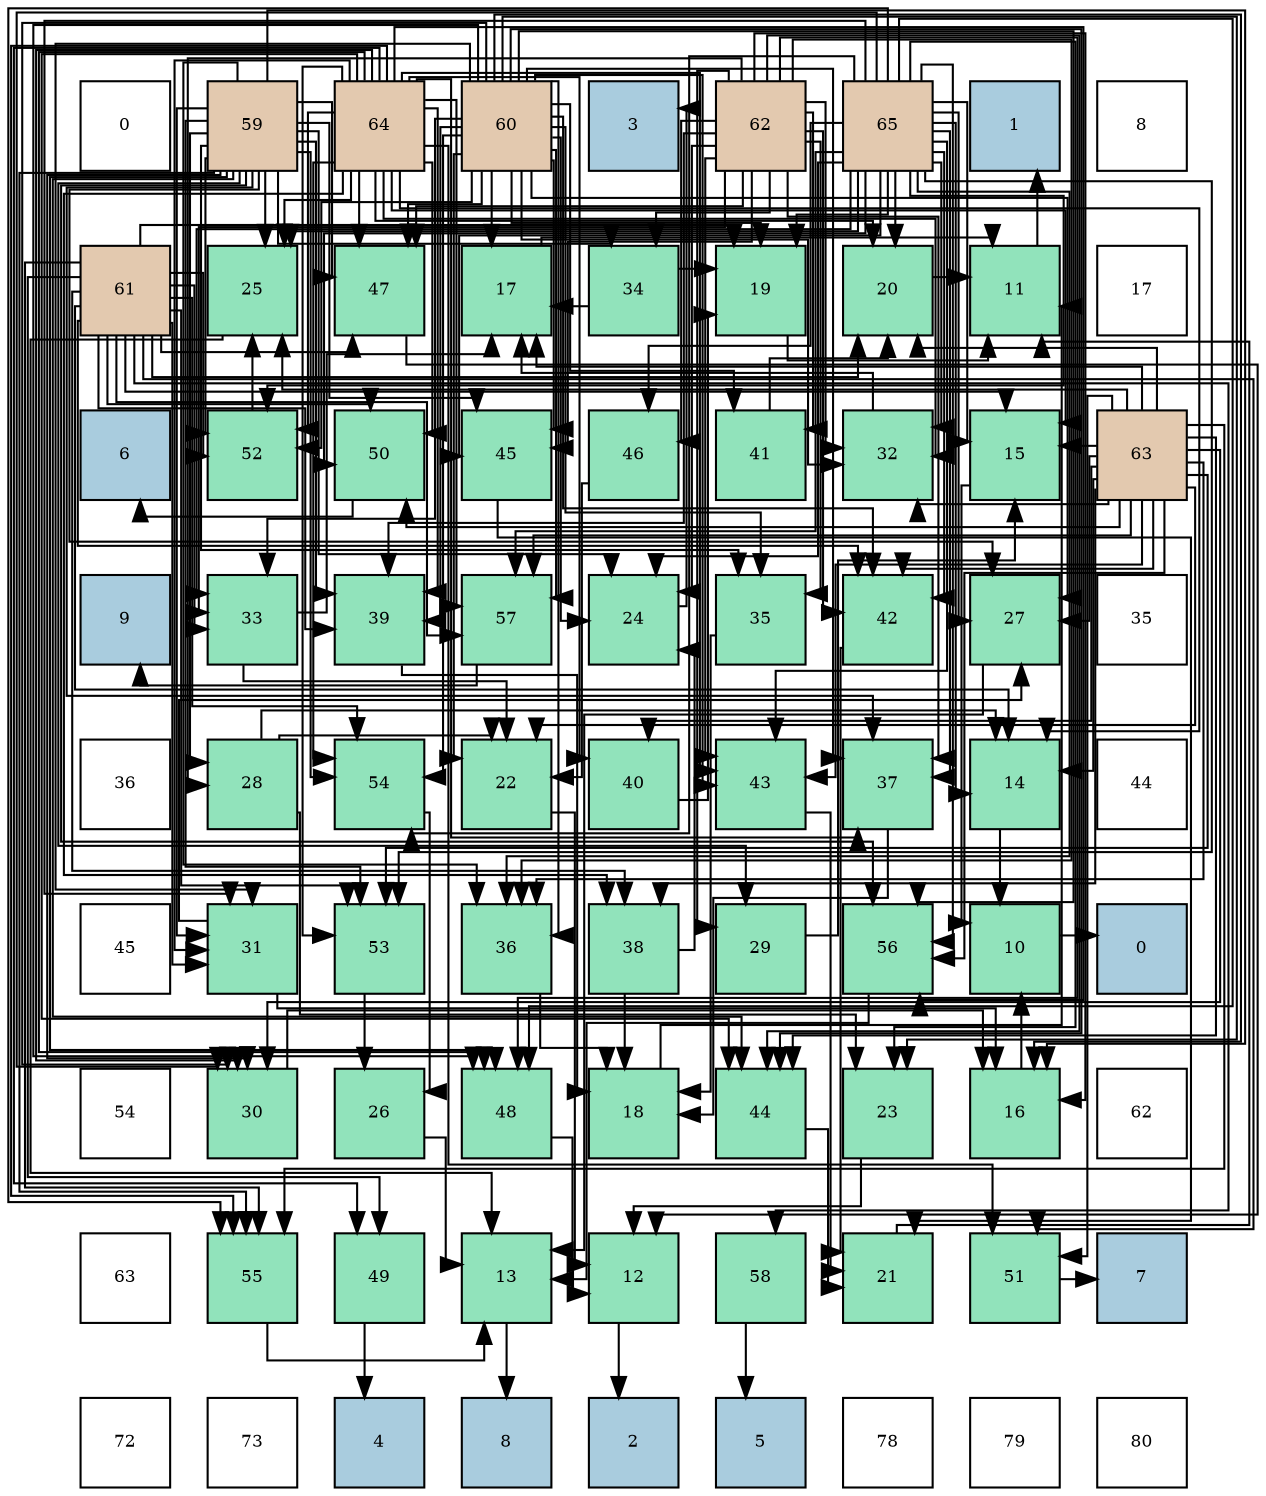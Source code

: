 digraph layout{
 rankdir=TB;
 splines=ortho;
 node [style=filled shape=square fixedsize=true width=0.6];
0[label="0", fontsize=8, fillcolor="#ffffff"];
1[label="59", fontsize=8, fillcolor="#e3c9af"];
2[label="64", fontsize=8, fillcolor="#e3c9af"];
3[label="60", fontsize=8, fillcolor="#e3c9af"];
4[label="3", fontsize=8, fillcolor="#a9ccde"];
5[label="62", fontsize=8, fillcolor="#e3c9af"];
6[label="65", fontsize=8, fillcolor="#e3c9af"];
7[label="1", fontsize=8, fillcolor="#a9ccde"];
8[label="8", fontsize=8, fillcolor="#ffffff"];
9[label="61", fontsize=8, fillcolor="#e3c9af"];
10[label="25", fontsize=8, fillcolor="#91e3bb"];
11[label="47", fontsize=8, fillcolor="#91e3bb"];
12[label="17", fontsize=8, fillcolor="#91e3bb"];
13[label="34", fontsize=8, fillcolor="#91e3bb"];
14[label="19", fontsize=8, fillcolor="#91e3bb"];
15[label="20", fontsize=8, fillcolor="#91e3bb"];
16[label="11", fontsize=8, fillcolor="#91e3bb"];
17[label="17", fontsize=8, fillcolor="#ffffff"];
18[label="6", fontsize=8, fillcolor="#a9ccde"];
19[label="52", fontsize=8, fillcolor="#91e3bb"];
20[label="50", fontsize=8, fillcolor="#91e3bb"];
21[label="45", fontsize=8, fillcolor="#91e3bb"];
22[label="46", fontsize=8, fillcolor="#91e3bb"];
23[label="41", fontsize=8, fillcolor="#91e3bb"];
24[label="32", fontsize=8, fillcolor="#91e3bb"];
25[label="15", fontsize=8, fillcolor="#91e3bb"];
26[label="63", fontsize=8, fillcolor="#e3c9af"];
27[label="9", fontsize=8, fillcolor="#a9ccde"];
28[label="33", fontsize=8, fillcolor="#91e3bb"];
29[label="39", fontsize=8, fillcolor="#91e3bb"];
30[label="57", fontsize=8, fillcolor="#91e3bb"];
31[label="24", fontsize=8, fillcolor="#91e3bb"];
32[label="35", fontsize=8, fillcolor="#91e3bb"];
33[label="42", fontsize=8, fillcolor="#91e3bb"];
34[label="27", fontsize=8, fillcolor="#91e3bb"];
35[label="35", fontsize=8, fillcolor="#ffffff"];
36[label="36", fontsize=8, fillcolor="#ffffff"];
37[label="28", fontsize=8, fillcolor="#91e3bb"];
38[label="54", fontsize=8, fillcolor="#91e3bb"];
39[label="22", fontsize=8, fillcolor="#91e3bb"];
40[label="40", fontsize=8, fillcolor="#91e3bb"];
41[label="43", fontsize=8, fillcolor="#91e3bb"];
42[label="37", fontsize=8, fillcolor="#91e3bb"];
43[label="14", fontsize=8, fillcolor="#91e3bb"];
44[label="44", fontsize=8, fillcolor="#ffffff"];
45[label="45", fontsize=8, fillcolor="#ffffff"];
46[label="31", fontsize=8, fillcolor="#91e3bb"];
47[label="53", fontsize=8, fillcolor="#91e3bb"];
48[label="36", fontsize=8, fillcolor="#91e3bb"];
49[label="38", fontsize=8, fillcolor="#91e3bb"];
50[label="29", fontsize=8, fillcolor="#91e3bb"];
51[label="56", fontsize=8, fillcolor="#91e3bb"];
52[label="10", fontsize=8, fillcolor="#91e3bb"];
53[label="0", fontsize=8, fillcolor="#a9ccde"];
54[label="54", fontsize=8, fillcolor="#ffffff"];
55[label="30", fontsize=8, fillcolor="#91e3bb"];
56[label="26", fontsize=8, fillcolor="#91e3bb"];
57[label="48", fontsize=8, fillcolor="#91e3bb"];
58[label="18", fontsize=8, fillcolor="#91e3bb"];
59[label="44", fontsize=8, fillcolor="#91e3bb"];
60[label="23", fontsize=8, fillcolor="#91e3bb"];
61[label="16", fontsize=8, fillcolor="#91e3bb"];
62[label="62", fontsize=8, fillcolor="#ffffff"];
63[label="63", fontsize=8, fillcolor="#ffffff"];
64[label="55", fontsize=8, fillcolor="#91e3bb"];
65[label="49", fontsize=8, fillcolor="#91e3bb"];
66[label="13", fontsize=8, fillcolor="#91e3bb"];
67[label="12", fontsize=8, fillcolor="#91e3bb"];
68[label="58", fontsize=8, fillcolor="#91e3bb"];
69[label="21", fontsize=8, fillcolor="#91e3bb"];
70[label="51", fontsize=8, fillcolor="#91e3bb"];
71[label="7", fontsize=8, fillcolor="#a9ccde"];
72[label="72", fontsize=8, fillcolor="#ffffff"];
73[label="73", fontsize=8, fillcolor="#ffffff"];
74[label="4", fontsize=8, fillcolor="#a9ccde"];
75[label="8", fontsize=8, fillcolor="#a9ccde"];
76[label="2", fontsize=8, fillcolor="#a9ccde"];
77[label="5", fontsize=8, fillcolor="#a9ccde"];
78[label="78", fontsize=8, fillcolor="#ffffff"];
79[label="79", fontsize=8, fillcolor="#ffffff"];
80[label="80", fontsize=8, fillcolor="#ffffff"];
edge [constraint=false, style=vis];52 -> 53;
16 -> 7;
67 -> 76;
66 -> 75;
43 -> 52;
25 -> 52;
61 -> 52;
12 -> 16;
58 -> 16;
14 -> 16;
15 -> 16;
69 -> 16;
39 -> 67;
60 -> 67;
31 -> 4;
10 -> 66;
56 -> 66;
34 -> 66;
37 -> 43;
37 -> 39;
37 -> 60;
50 -> 25;
55 -> 61;
46 -> 61;
46 -> 34;
24 -> 12;
28 -> 12;
28 -> 39;
13 -> 12;
13 -> 14;
32 -> 58;
48 -> 58;
42 -> 58;
49 -> 58;
49 -> 31;
29 -> 58;
40 -> 14;
23 -> 15;
33 -> 69;
41 -> 69;
59 -> 69;
21 -> 69;
22 -> 39;
11 -> 67;
57 -> 67;
65 -> 74;
20 -> 18;
70 -> 71;
19 -> 10;
47 -> 56;
38 -> 56;
64 -> 66;
51 -> 66;
30 -> 27;
68 -> 77;
1 -> 61;
1 -> 31;
1 -> 10;
1 -> 34;
1 -> 37;
1 -> 50;
1 -> 55;
1 -> 46;
1 -> 13;
1 -> 32;
1 -> 48;
1 -> 42;
1 -> 29;
1 -> 59;
1 -> 21;
1 -> 11;
1 -> 57;
1 -> 19;
1 -> 47;
1 -> 38;
1 -> 64;
1 -> 51;
3 -> 61;
3 -> 12;
3 -> 14;
3 -> 39;
3 -> 60;
3 -> 31;
3 -> 34;
3 -> 55;
3 -> 46;
3 -> 24;
3 -> 28;
3 -> 32;
3 -> 48;
3 -> 42;
3 -> 29;
3 -> 23;
3 -> 33;
3 -> 41;
3 -> 59;
3 -> 21;
3 -> 11;
3 -> 57;
3 -> 19;
3 -> 38;
3 -> 51;
3 -> 30;
9 -> 43;
9 -> 25;
9 -> 14;
9 -> 15;
9 -> 46;
9 -> 28;
9 -> 49;
9 -> 29;
9 -> 33;
9 -> 11;
9 -> 65;
9 -> 20;
9 -> 70;
9 -> 19;
9 -> 47;
9 -> 38;
9 -> 64;
9 -> 30;
9 -> 68;
5 -> 61;
5 -> 31;
5 -> 37;
5 -> 50;
5 -> 24;
5 -> 28;
5 -> 13;
5 -> 32;
5 -> 48;
5 -> 42;
5 -> 29;
5 -> 23;
5 -> 33;
5 -> 41;
5 -> 59;
5 -> 21;
5 -> 22;
5 -> 11;
5 -> 57;
26 -> 43;
26 -> 25;
26 -> 12;
26 -> 15;
26 -> 39;
26 -> 10;
26 -> 34;
26 -> 55;
26 -> 24;
26 -> 48;
26 -> 49;
26 -> 40;
26 -> 33;
26 -> 41;
26 -> 59;
26 -> 20;
26 -> 70;
26 -> 47;
26 -> 64;
26 -> 51;
26 -> 30;
2 -> 43;
2 -> 25;
2 -> 15;
2 -> 10;
2 -> 55;
2 -> 46;
2 -> 24;
2 -> 42;
2 -> 49;
2 -> 29;
2 -> 40;
2 -> 41;
2 -> 59;
2 -> 11;
2 -> 57;
2 -> 65;
2 -> 20;
2 -> 70;
2 -> 19;
2 -> 47;
2 -> 38;
2 -> 64;
2 -> 51;
2 -> 30;
6 -> 43;
6 -> 25;
6 -> 14;
6 -> 15;
6 -> 60;
6 -> 31;
6 -> 10;
6 -> 34;
6 -> 55;
6 -> 46;
6 -> 24;
6 -> 28;
6 -> 48;
6 -> 42;
6 -> 33;
6 -> 41;
6 -> 21;
6 -> 22;
6 -> 57;
6 -> 20;
6 -> 19;
6 -> 47;
6 -> 38;
6 -> 64;
6 -> 51;
6 -> 30;
edge [constraint=true, style=invis];
0 -> 9 -> 18 -> 27 -> 36 -> 45 -> 54 -> 63 -> 72;
1 -> 10 -> 19 -> 28 -> 37 -> 46 -> 55 -> 64 -> 73;
2 -> 11 -> 20 -> 29 -> 38 -> 47 -> 56 -> 65 -> 74;
3 -> 12 -> 21 -> 30 -> 39 -> 48 -> 57 -> 66 -> 75;
4 -> 13 -> 22 -> 31 -> 40 -> 49 -> 58 -> 67 -> 76;
5 -> 14 -> 23 -> 32 -> 41 -> 50 -> 59 -> 68 -> 77;
6 -> 15 -> 24 -> 33 -> 42 -> 51 -> 60 -> 69 -> 78;
7 -> 16 -> 25 -> 34 -> 43 -> 52 -> 61 -> 70 -> 79;
8 -> 17 -> 26 -> 35 -> 44 -> 53 -> 62 -> 71 -> 80;
rank = same {0 -> 1 -> 2 -> 3 -> 4 -> 5 -> 6 -> 7 -> 8};
rank = same {9 -> 10 -> 11 -> 12 -> 13 -> 14 -> 15 -> 16 -> 17};
rank = same {18 -> 19 -> 20 -> 21 -> 22 -> 23 -> 24 -> 25 -> 26};
rank = same {27 -> 28 -> 29 -> 30 -> 31 -> 32 -> 33 -> 34 -> 35};
rank = same {36 -> 37 -> 38 -> 39 -> 40 -> 41 -> 42 -> 43 -> 44};
rank = same {45 -> 46 -> 47 -> 48 -> 49 -> 50 -> 51 -> 52 -> 53};
rank = same {54 -> 55 -> 56 -> 57 -> 58 -> 59 -> 60 -> 61 -> 62};
rank = same {63 -> 64 -> 65 -> 66 -> 67 -> 68 -> 69 -> 70 -> 71};
rank = same {72 -> 73 -> 74 -> 75 -> 76 -> 77 -> 78 -> 79 -> 80};
}